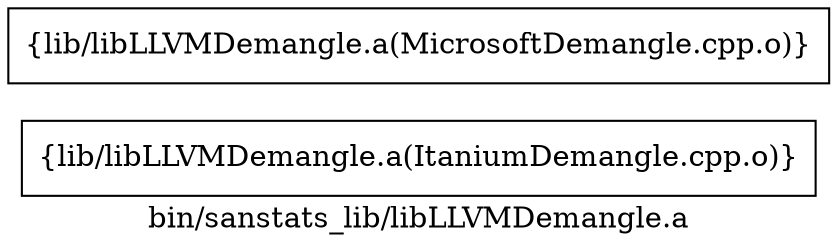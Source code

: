 digraph "bin/sanstats_lib/libLLVMDemangle.a" {
	label="bin/sanstats_lib/libLLVMDemangle.a";
	rankdir=LR;

	Node0x5567f0e79b28 [shape=record,shape=box,group=0,label="{lib/libLLVMDemangle.a(ItaniumDemangle.cpp.o)}"];
	Node0x5567f0e79308 [shape=record,shape=box,group=0,label="{lib/libLLVMDemangle.a(MicrosoftDemangle.cpp.o)}"];
}
